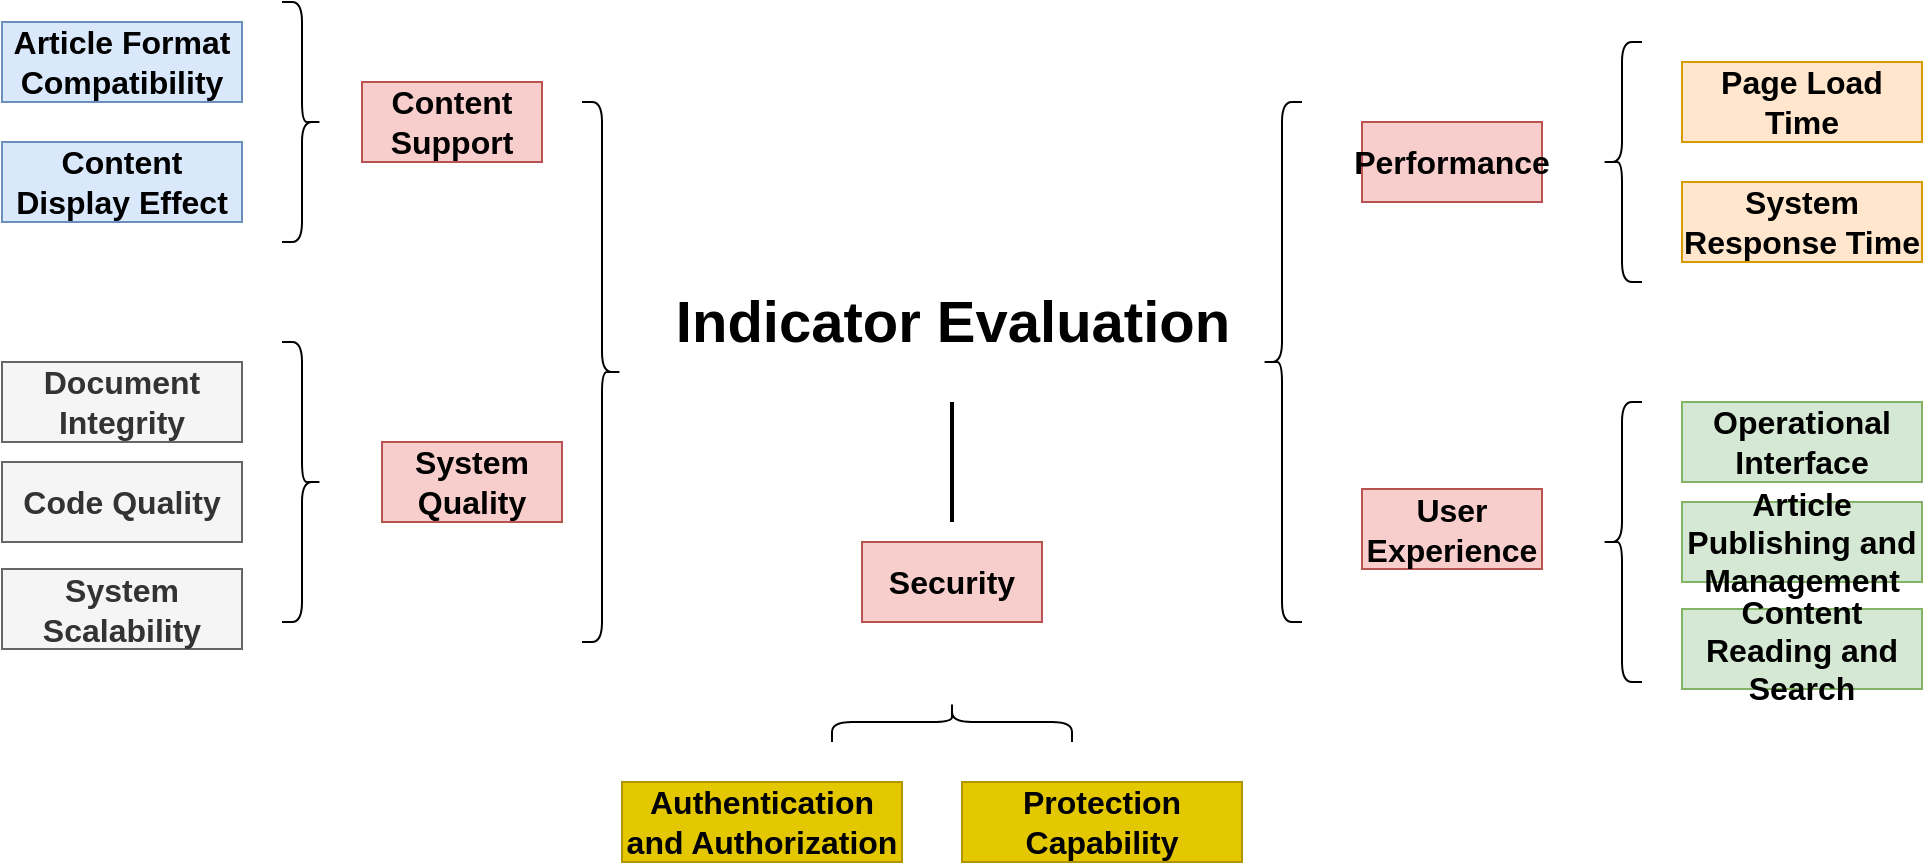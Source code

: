 <mxfile version="24.7.17">
  <diagram name="第 1 页" id="zl_rbs1pInSWPyU9xkF0">
    <mxGraphModel dx="1219" dy="722" grid="1" gridSize="10" guides="1" tooltips="1" connect="1" arrows="1" fold="1" page="1" pageScale="1" pageWidth="1169" pageHeight="827" math="0" shadow="0">
      <root>
        <mxCell id="0" />
        <mxCell id="1" parent="0" />
        <mxCell id="uCNTNQA1VnQm7NmcqODm-1" value="" style="shape=curlyBracket;whiteSpace=wrap;html=1;rounded=1;labelPosition=left;verticalLabelPosition=middle;align=right;verticalAlign=middle;fontSize=16;fontStyle=1" vertex="1" parent="1">
          <mxGeometry x="650" y="140" width="20" height="260" as="geometry" />
        </mxCell>
        <mxCell id="uCNTNQA1VnQm7NmcqODm-2" value="&lt;font style=&quot;font-size: 29px;&quot;&gt;Indicator Evaluation&lt;/font&gt;" style="text;html=1;align=center;verticalAlign=middle;resizable=0;points=[];autosize=1;strokeColor=none;fillColor=none;fontSize=16;fontStyle=1" vertex="1" parent="1">
          <mxGeometry x="355" y="225" width="280" height="50" as="geometry" />
        </mxCell>
        <mxCell id="uCNTNQA1VnQm7NmcqODm-3" value="Performance" style="rounded=0;whiteSpace=wrap;html=1;fillColor=#f8cecc;strokeColor=#b85450;fontSize=16;fontStyle=1" vertex="1" parent="1">
          <mxGeometry x="700" y="150" width="90" height="40" as="geometry" />
        </mxCell>
        <mxCell id="uCNTNQA1VnQm7NmcqODm-4" value="" style="shape=curlyBracket;whiteSpace=wrap;html=1;rounded=1;labelPosition=left;verticalLabelPosition=middle;align=right;verticalAlign=middle;fontSize=16;fontStyle=1" vertex="1" parent="1">
          <mxGeometry x="820" y="110" width="20" height="120" as="geometry" />
        </mxCell>
        <mxCell id="uCNTNQA1VnQm7NmcqODm-5" value="Page Load Time" style="rounded=0;whiteSpace=wrap;html=1;fillColor=#ffe6cc;strokeColor=#d79b00;fontSize=16;fontStyle=1" vertex="1" parent="1">
          <mxGeometry x="860" y="120" width="120" height="40" as="geometry" />
        </mxCell>
        <mxCell id="uCNTNQA1VnQm7NmcqODm-6" value="System Response Time" style="rounded=0;whiteSpace=wrap;html=1;fillColor=#ffe6cc;strokeColor=#d79b00;fontSize=16;fontStyle=1" vertex="1" parent="1">
          <mxGeometry x="860" y="180" width="120" height="40" as="geometry" />
        </mxCell>
        <mxCell id="uCNTNQA1VnQm7NmcqODm-7" value="User Experience" style="rounded=0;whiteSpace=wrap;html=1;fillColor=#f8cecc;strokeColor=#b85450;fontSize=16;fontStyle=1" vertex="1" parent="1">
          <mxGeometry x="700" y="333.5" width="90" height="40" as="geometry" />
        </mxCell>
        <mxCell id="uCNTNQA1VnQm7NmcqODm-8" value="" style="shape=curlyBracket;whiteSpace=wrap;html=1;rounded=1;labelPosition=left;verticalLabelPosition=middle;align=right;verticalAlign=middle;fontSize=16;fontStyle=1" vertex="1" parent="1">
          <mxGeometry x="820" y="290" width="20" height="140" as="geometry" />
        </mxCell>
        <mxCell id="uCNTNQA1VnQm7NmcqODm-9" value="Operational Interface" style="rounded=0;whiteSpace=wrap;html=1;fillColor=#d5e8d4;strokeColor=#82b366;fontSize=16;fontStyle=1" vertex="1" parent="1">
          <mxGeometry x="860" y="290" width="120" height="40" as="geometry" />
        </mxCell>
        <mxCell id="uCNTNQA1VnQm7NmcqODm-11" value="Article Publishing and Management" style="rounded=0;whiteSpace=wrap;html=1;fillColor=#d5e8d4;strokeColor=#82b366;fontSize=16;fontStyle=1" vertex="1" parent="1">
          <mxGeometry x="860" y="340" width="120" height="40" as="geometry" />
        </mxCell>
        <mxCell id="uCNTNQA1VnQm7NmcqODm-12" value="Content Reading and Search" style="rounded=0;whiteSpace=wrap;html=1;fillColor=#d5e8d4;strokeColor=#82b366;fontSize=16;fontStyle=1" vertex="1" parent="1">
          <mxGeometry x="860" y="393.5" width="120" height="40" as="geometry" />
        </mxCell>
        <mxCell id="uCNTNQA1VnQm7NmcqODm-15" value="Content Support" style="rounded=0;whiteSpace=wrap;html=1;fillColor=#f8cecc;strokeColor=#b85450;fontSize=16;fontStyle=1" vertex="1" parent="1">
          <mxGeometry x="200" y="130" width="90" height="40" as="geometry" />
        </mxCell>
        <mxCell id="uCNTNQA1VnQm7NmcqODm-16" value="" style="shape=curlyBracket;whiteSpace=wrap;html=1;rounded=1;labelPosition=left;verticalLabelPosition=middle;align=right;verticalAlign=middle;rotation=-180;fontSize=16;fontStyle=1" vertex="1" parent="1">
          <mxGeometry x="160" y="90" width="20" height="120" as="geometry" />
        </mxCell>
        <mxCell id="uCNTNQA1VnQm7NmcqODm-17" value="Article Format Compatibility" style="rounded=0;whiteSpace=wrap;html=1;fillColor=#dae8fc;strokeColor=#6c8ebf;fontSize=16;fontStyle=1" vertex="1" parent="1">
          <mxGeometry x="20" y="100" width="120" height="40" as="geometry" />
        </mxCell>
        <mxCell id="uCNTNQA1VnQm7NmcqODm-18" value="Content Display Effect" style="rounded=0;whiteSpace=wrap;html=1;fillColor=#dae8fc;strokeColor=#6c8ebf;fontSize=16;fontStyle=1" vertex="1" parent="1">
          <mxGeometry x="20" y="160" width="120" height="40" as="geometry" />
        </mxCell>
        <mxCell id="uCNTNQA1VnQm7NmcqODm-19" value="System Quality" style="rounded=0;whiteSpace=wrap;html=1;fillColor=#f8cecc;strokeColor=#b85450;fontSize=16;fontStyle=1" vertex="1" parent="1">
          <mxGeometry x="210" y="310" width="90" height="40" as="geometry" />
        </mxCell>
        <mxCell id="uCNTNQA1VnQm7NmcqODm-20" value="" style="shape=curlyBracket;whiteSpace=wrap;html=1;rounded=1;labelPosition=left;verticalLabelPosition=middle;align=right;verticalAlign=middle;rotation=-180;fontSize=16;fontStyle=1" vertex="1" parent="1">
          <mxGeometry x="160" y="260" width="20" height="140" as="geometry" />
        </mxCell>
        <mxCell id="uCNTNQA1VnQm7NmcqODm-21" value="Document Integrity" style="rounded=0;whiteSpace=wrap;html=1;fillColor=#f5f5f5;fontColor=#333333;strokeColor=#666666;fontSize=16;fontStyle=1" vertex="1" parent="1">
          <mxGeometry x="20" y="270" width="120" height="40" as="geometry" />
        </mxCell>
        <mxCell id="uCNTNQA1VnQm7NmcqODm-22" value="Code Quality" style="rounded=0;whiteSpace=wrap;html=1;fillColor=#f5f5f5;fontColor=#333333;strokeColor=#666666;fontSize=16;fontStyle=1" vertex="1" parent="1">
          <mxGeometry x="20" y="320" width="120" height="40" as="geometry" />
        </mxCell>
        <mxCell id="uCNTNQA1VnQm7NmcqODm-23" value="System Scalability" style="rounded=0;whiteSpace=wrap;html=1;fillColor=#f5f5f5;fontColor=#333333;strokeColor=#666666;fontSize=16;fontStyle=1" vertex="1" parent="1">
          <mxGeometry x="20" y="373.5" width="120" height="40" as="geometry" />
        </mxCell>
        <mxCell id="uCNTNQA1VnQm7NmcqODm-26" value="" style="shape=curlyBracket;whiteSpace=wrap;html=1;rounded=1;flipH=1;labelPosition=right;verticalLabelPosition=middle;align=left;verticalAlign=middle;fontSize=16;fontStyle=1" vertex="1" parent="1">
          <mxGeometry x="310" y="140" width="20" height="270" as="geometry" />
        </mxCell>
        <mxCell id="uCNTNQA1VnQm7NmcqODm-28" value="Security" style="rounded=0;whiteSpace=wrap;html=1;fillColor=#f8cecc;strokeColor=#b85450;fontSize=16;fontStyle=1" vertex="1" parent="1">
          <mxGeometry x="450" y="360" width="90" height="40" as="geometry" />
        </mxCell>
        <mxCell id="uCNTNQA1VnQm7NmcqODm-32" value="" style="line;strokeWidth=2;direction=south;html=1;fontSize=16;fontStyle=1" vertex="1" parent="1">
          <mxGeometry x="490" y="290" width="10" height="60" as="geometry" />
        </mxCell>
        <mxCell id="uCNTNQA1VnQm7NmcqODm-33" value="" style="shape=curlyBracket;whiteSpace=wrap;html=1;rounded=1;labelPosition=left;verticalLabelPosition=middle;align=right;verticalAlign=middle;rotation=90;fontSize=16;fontStyle=1" vertex="1" parent="1">
          <mxGeometry x="485" y="390" width="20" height="120" as="geometry" />
        </mxCell>
        <mxCell id="uCNTNQA1VnQm7NmcqODm-35" value="Authentication and Authorization" style="rounded=0;whiteSpace=wrap;html=1;fillColor=#e3c800;fontColor=#000000;strokeColor=#B09500;fontSize=16;fontStyle=1" vertex="1" parent="1">
          <mxGeometry x="330" y="480" width="140" height="40" as="geometry" />
        </mxCell>
        <mxCell id="uCNTNQA1VnQm7NmcqODm-36" value="Protection Capability" style="rounded=0;whiteSpace=wrap;html=1;fillColor=#e3c800;fontColor=#000000;strokeColor=#B09500;fontSize=16;fontStyle=1" vertex="1" parent="1">
          <mxGeometry x="500" y="480" width="140" height="40" as="geometry" />
        </mxCell>
      </root>
    </mxGraphModel>
  </diagram>
</mxfile>

